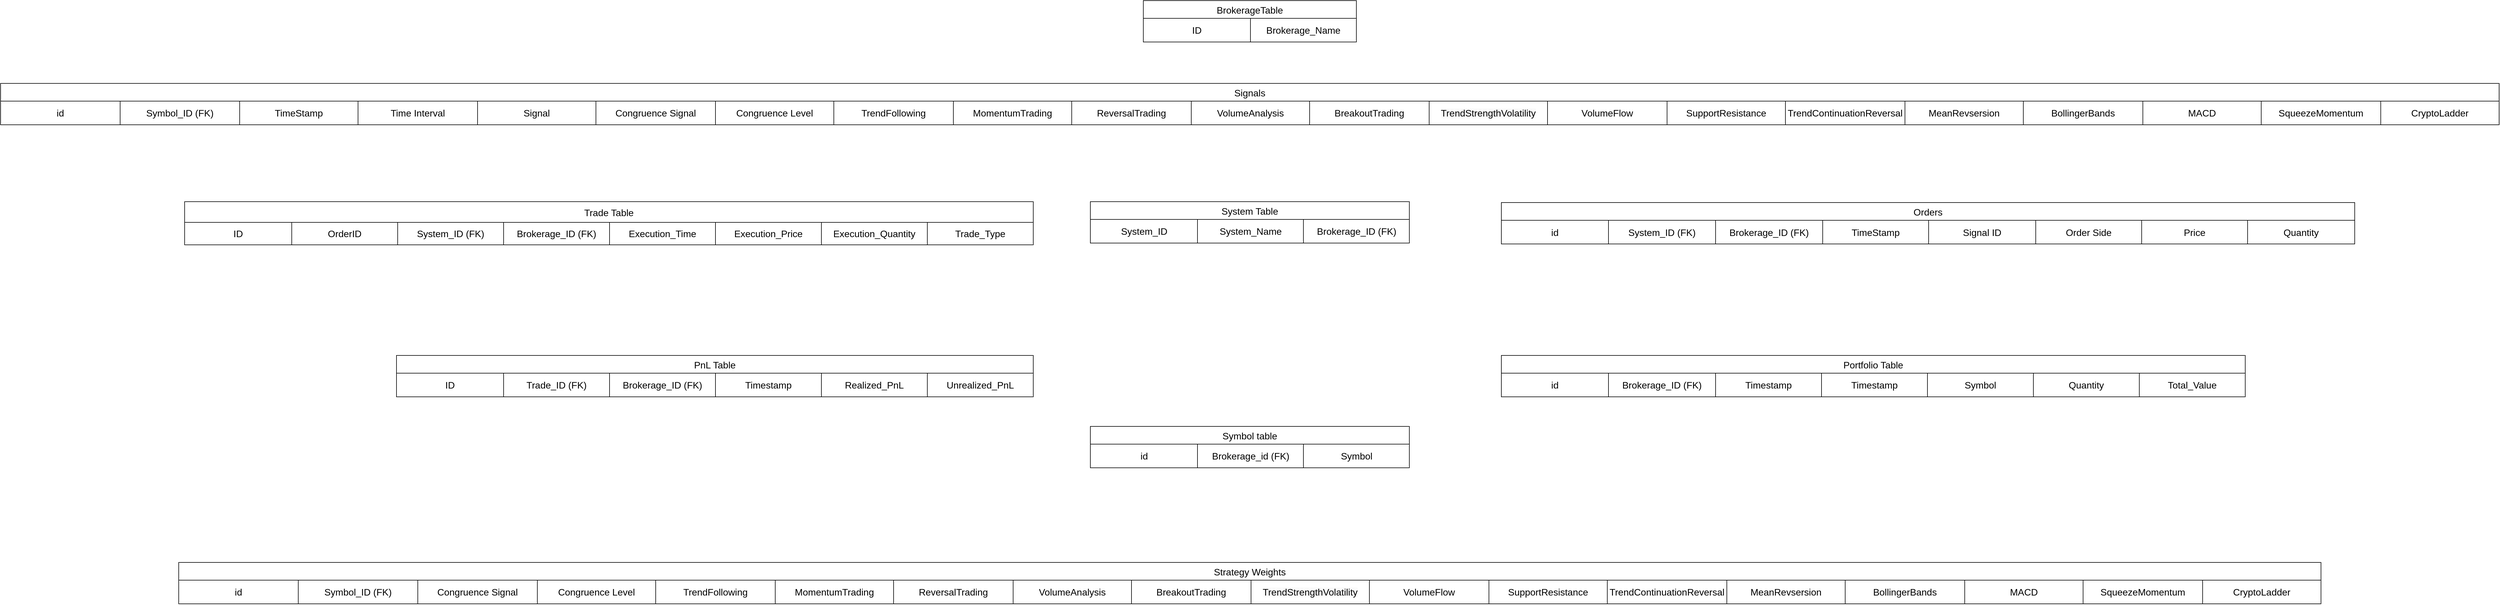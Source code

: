 <mxfile version="21.2.8" type="device">
  <diagram name="Page-1" id="fGE9ek8w4SWcWHWfHVnp">
    <mxGraphModel dx="5285" dy="2098" grid="1" gridSize="10" guides="1" tooltips="1" connect="1" arrows="1" fold="1" page="1" pageScale="1" pageWidth="850" pageHeight="1100" math="0" shadow="0">
      <root>
        <mxCell id="0" />
        <mxCell id="1" parent="0" />
        <mxCell id="3qfDrdoDNa704RO5AGQp-141" value="Orders" style="shape=table;startSize=30;container=1;collapsible=0;childLayout=tableLayout;strokeColor=default;fontSize=16;" parent="1" vertex="1">
          <mxGeometry x="1275" y="341.5" width="1442" height="70" as="geometry" />
        </mxCell>
        <mxCell id="3qfDrdoDNa704RO5AGQp-142" value="" style="shape=tableRow;horizontal=0;startSize=0;swimlaneHead=0;swimlaneBody=0;strokeColor=inherit;top=0;left=0;bottom=0;right=0;collapsible=0;dropTarget=0;fillColor=none;points=[[0,0.5],[1,0.5]];portConstraint=eastwest;fontSize=16;" parent="3qfDrdoDNa704RO5AGQp-141" vertex="1">
          <mxGeometry y="30" width="1442" height="40" as="geometry" />
        </mxCell>
        <mxCell id="3qfDrdoDNa704RO5AGQp-143" value="id" style="shape=partialRectangle;html=1;whiteSpace=wrap;connectable=0;strokeColor=inherit;overflow=hidden;fillColor=none;top=0;left=0;bottom=0;right=0;pointerEvents=1;fontSize=16;" parent="3qfDrdoDNa704RO5AGQp-142" vertex="1">
          <mxGeometry width="181" height="40" as="geometry">
            <mxRectangle width="181" height="40" as="alternateBounds" />
          </mxGeometry>
        </mxCell>
        <mxCell id="BAYRVby_yhaZRcWJpQ9n-33" value="System_ID (FK)" style="shape=partialRectangle;html=1;whiteSpace=wrap;connectable=0;strokeColor=inherit;overflow=hidden;fillColor=none;top=0;left=0;bottom=0;right=0;pointerEvents=1;fontSize=16;" vertex="1" parent="3qfDrdoDNa704RO5AGQp-142">
          <mxGeometry x="181" width="181" height="40" as="geometry">
            <mxRectangle width="181" height="40" as="alternateBounds" />
          </mxGeometry>
        </mxCell>
        <mxCell id="BAYRVby_yhaZRcWJpQ9n-32" value="Brokerage_ID (FK)" style="shape=partialRectangle;html=1;whiteSpace=wrap;connectable=0;strokeColor=inherit;overflow=hidden;fillColor=none;top=0;left=0;bottom=0;right=0;pointerEvents=1;fontSize=16;" vertex="1" parent="3qfDrdoDNa704RO5AGQp-142">
          <mxGeometry x="362" width="181" height="40" as="geometry">
            <mxRectangle width="181" height="40" as="alternateBounds" />
          </mxGeometry>
        </mxCell>
        <mxCell id="3qfDrdoDNa704RO5AGQp-144" value="TimeStamp" style="shape=partialRectangle;html=1;whiteSpace=wrap;connectable=0;strokeColor=inherit;overflow=hidden;fillColor=none;top=0;left=0;bottom=0;right=0;pointerEvents=1;fontSize=16;" parent="3qfDrdoDNa704RO5AGQp-142" vertex="1">
          <mxGeometry x="543" width="179" height="40" as="geometry">
            <mxRectangle width="179" height="40" as="alternateBounds" />
          </mxGeometry>
        </mxCell>
        <mxCell id="3qfDrdoDNa704RO5AGQp-145" value="Signal ID" style="shape=partialRectangle;html=1;whiteSpace=wrap;connectable=0;strokeColor=inherit;overflow=hidden;fillColor=none;top=0;left=0;bottom=0;right=0;pointerEvents=1;fontSize=16;" parent="3qfDrdoDNa704RO5AGQp-142" vertex="1">
          <mxGeometry x="722" width="181" height="40" as="geometry">
            <mxRectangle width="181" height="40" as="alternateBounds" />
          </mxGeometry>
        </mxCell>
        <mxCell id="YZ3zbV0cZTDAbC0oTz_e-10" value="Order Side" style="shape=partialRectangle;html=1;whiteSpace=wrap;connectable=0;strokeColor=inherit;overflow=hidden;fillColor=none;top=0;left=0;bottom=0;right=0;pointerEvents=1;fontSize=16;" parent="3qfDrdoDNa704RO5AGQp-142" vertex="1">
          <mxGeometry x="903" width="179" height="40" as="geometry">
            <mxRectangle width="179" height="40" as="alternateBounds" />
          </mxGeometry>
        </mxCell>
        <mxCell id="3qfDrdoDNa704RO5AGQp-163" value="Price" style="shape=partialRectangle;html=1;whiteSpace=wrap;connectable=0;strokeColor=inherit;overflow=hidden;fillColor=none;top=0;left=0;bottom=0;right=0;pointerEvents=1;fontSize=16;" parent="3qfDrdoDNa704RO5AGQp-142" vertex="1">
          <mxGeometry x="1082" width="179" height="40" as="geometry">
            <mxRectangle width="179" height="40" as="alternateBounds" />
          </mxGeometry>
        </mxCell>
        <mxCell id="3qfDrdoDNa704RO5AGQp-160" value="Quantity" style="shape=partialRectangle;html=1;whiteSpace=wrap;connectable=0;strokeColor=inherit;overflow=hidden;fillColor=none;top=0;left=0;bottom=0;right=0;pointerEvents=1;fontSize=16;" parent="3qfDrdoDNa704RO5AGQp-142" vertex="1">
          <mxGeometry x="1261" width="181" height="40" as="geometry">
            <mxRectangle width="181" height="40" as="alternateBounds" />
          </mxGeometry>
        </mxCell>
        <mxCell id="YZ3zbV0cZTDAbC0oTz_e-25" value="BrokerageTable" style="shape=table;startSize=30;container=1;collapsible=0;childLayout=tableLayout;strokeColor=default;fontSize=16;" parent="1" vertex="1">
          <mxGeometry x="670" width="360" height="70" as="geometry" />
        </mxCell>
        <mxCell id="YZ3zbV0cZTDAbC0oTz_e-26" value="" style="shape=tableRow;horizontal=0;startSize=0;swimlaneHead=0;swimlaneBody=0;strokeColor=inherit;top=0;left=0;bottom=0;right=0;collapsible=0;dropTarget=0;fillColor=none;points=[[0,0.5],[1,0.5]];portConstraint=eastwest;fontSize=16;" parent="YZ3zbV0cZTDAbC0oTz_e-25" vertex="1">
          <mxGeometry y="30" width="360" height="40" as="geometry" />
        </mxCell>
        <mxCell id="YZ3zbV0cZTDAbC0oTz_e-27" value="ID" style="shape=partialRectangle;html=1;whiteSpace=wrap;connectable=0;strokeColor=inherit;overflow=hidden;fillColor=none;top=0;left=0;bottom=0;right=0;pointerEvents=1;fontSize=16;" parent="YZ3zbV0cZTDAbC0oTz_e-26" vertex="1">
          <mxGeometry width="181" height="40" as="geometry">
            <mxRectangle width="181" height="40" as="alternateBounds" />
          </mxGeometry>
        </mxCell>
        <mxCell id="YZ3zbV0cZTDAbC0oTz_e-28" value="Brokerage_Name" style="shape=partialRectangle;html=1;whiteSpace=wrap;connectable=0;strokeColor=inherit;overflow=hidden;fillColor=none;top=0;left=0;bottom=0;right=0;pointerEvents=1;fontSize=16;" parent="YZ3zbV0cZTDAbC0oTz_e-26" vertex="1">
          <mxGeometry x="181" width="179" height="40" as="geometry">
            <mxRectangle width="179" height="40" as="alternateBounds" />
          </mxGeometry>
        </mxCell>
        <mxCell id="YZ3zbV0cZTDAbC0oTz_e-48" value="System Table" style="shape=table;startSize=30;container=1;collapsible=0;childLayout=tableLayout;strokeColor=default;fontSize=16;direction=east;flipH=1;flipV=0;" parent="1" vertex="1">
          <mxGeometry x="580.5" y="340" width="539" height="70" as="geometry" />
        </mxCell>
        <mxCell id="YZ3zbV0cZTDAbC0oTz_e-49" value="" style="shape=tableRow;horizontal=0;startSize=0;swimlaneHead=0;swimlaneBody=0;strokeColor=inherit;top=0;left=0;bottom=0;right=0;collapsible=0;dropTarget=0;fillColor=none;points=[[0,0.5],[1,0.5]];portConstraint=eastwest;fontSize=16;" parent="YZ3zbV0cZTDAbC0oTz_e-48" vertex="1">
          <mxGeometry y="30" width="539" height="40" as="geometry" />
        </mxCell>
        <mxCell id="YZ3zbV0cZTDAbC0oTz_e-50" value="System_ID" style="shape=partialRectangle;html=1;whiteSpace=wrap;connectable=0;strokeColor=inherit;overflow=hidden;fillColor=none;top=0;left=0;bottom=0;right=0;pointerEvents=1;fontSize=16;" parent="YZ3zbV0cZTDAbC0oTz_e-49" vertex="1">
          <mxGeometry width="181" height="40" as="geometry">
            <mxRectangle width="181" height="40" as="alternateBounds" />
          </mxGeometry>
        </mxCell>
        <mxCell id="YZ3zbV0cZTDAbC0oTz_e-51" value="System_Name" style="shape=partialRectangle;html=1;whiteSpace=wrap;connectable=0;strokeColor=inherit;overflow=hidden;fillColor=none;top=0;left=0;bottom=0;right=0;pointerEvents=1;fontSize=16;" parent="YZ3zbV0cZTDAbC0oTz_e-49" vertex="1">
          <mxGeometry x="181" width="179" height="40" as="geometry">
            <mxRectangle width="179" height="40" as="alternateBounds" />
          </mxGeometry>
        </mxCell>
        <mxCell id="YZ3zbV0cZTDAbC0oTz_e-144" value="Brokerage_ID (FK)" style="shape=partialRectangle;html=1;whiteSpace=wrap;connectable=0;strokeColor=inherit;overflow=hidden;fillColor=none;top=0;left=0;bottom=0;right=0;pointerEvents=1;fontSize=16;" parent="YZ3zbV0cZTDAbC0oTz_e-49" vertex="1">
          <mxGeometry x="360" width="179" height="40" as="geometry">
            <mxRectangle width="179" height="40" as="alternateBounds" />
          </mxGeometry>
        </mxCell>
        <mxCell id="YZ3zbV0cZTDAbC0oTz_e-58" value="Signals" style="shape=table;startSize=30;container=1;collapsible=0;childLayout=tableLayout;strokeColor=default;fontSize=16;flipH=0;flipV=1;direction=west;" parent="1" vertex="1">
          <mxGeometry x="-1261" y="140" width="4222" height="70" as="geometry" />
        </mxCell>
        <mxCell id="YZ3zbV0cZTDAbC0oTz_e-59" style="shape=tableRow;horizontal=0;startSize=0;swimlaneHead=0;swimlaneBody=0;strokeColor=inherit;top=0;left=0;bottom=0;right=0;collapsible=0;dropTarget=0;fillColor=none;points=[[0,0.5],[1,0.5]];portConstraint=eastwest;fontSize=16;" parent="YZ3zbV0cZTDAbC0oTz_e-58" vertex="1">
          <mxGeometry y="30" width="4222" height="40" as="geometry" />
        </mxCell>
        <mxCell id="YZ3zbV0cZTDAbC0oTz_e-60" value="id" style="shape=partialRectangle;html=1;whiteSpace=wrap;connectable=0;strokeColor=inherit;overflow=hidden;fillColor=none;top=0;left=0;bottom=0;right=0;pointerEvents=1;fontSize=16;" parent="YZ3zbV0cZTDAbC0oTz_e-59" vertex="1">
          <mxGeometry width="202" height="40" as="geometry">
            <mxRectangle width="202" height="40" as="alternateBounds" />
          </mxGeometry>
        </mxCell>
        <mxCell id="BAYRVby_yhaZRcWJpQ9n-60" value="Symbol_ID (FK)" style="shape=partialRectangle;html=1;whiteSpace=wrap;connectable=0;strokeColor=inherit;overflow=hidden;fillColor=none;top=0;left=0;bottom=0;right=0;pointerEvents=1;fontSize=16;" vertex="1" parent="YZ3zbV0cZTDAbC0oTz_e-59">
          <mxGeometry x="202" width="202" height="40" as="geometry">
            <mxRectangle width="202" height="40" as="alternateBounds" />
          </mxGeometry>
        </mxCell>
        <mxCell id="YZ3zbV0cZTDAbC0oTz_e-61" value="TimeStamp" style="shape=partialRectangle;html=1;whiteSpace=wrap;connectable=0;strokeColor=inherit;overflow=hidden;fillColor=none;top=0;left=0;bottom=0;right=0;pointerEvents=1;fontSize=16;" parent="YZ3zbV0cZTDAbC0oTz_e-59" vertex="1">
          <mxGeometry x="404" width="200" height="40" as="geometry">
            <mxRectangle width="200" height="40" as="alternateBounds" />
          </mxGeometry>
        </mxCell>
        <mxCell id="YZ3zbV0cZTDAbC0oTz_e-62" value="Time Interval" style="shape=partialRectangle;html=1;whiteSpace=wrap;connectable=0;strokeColor=inherit;overflow=hidden;fillColor=none;top=0;left=0;bottom=0;right=0;pointerEvents=1;fontSize=16;" parent="YZ3zbV0cZTDAbC0oTz_e-59" vertex="1">
          <mxGeometry x="604" width="202" height="40" as="geometry">
            <mxRectangle width="202" height="40" as="alternateBounds" />
          </mxGeometry>
        </mxCell>
        <mxCell id="YZ3zbV0cZTDAbC0oTz_e-63" value="Signal" style="shape=partialRectangle;html=1;whiteSpace=wrap;connectable=0;strokeColor=inherit;overflow=hidden;fillColor=none;top=0;left=0;bottom=0;right=0;pointerEvents=1;fontSize=16;" parent="YZ3zbV0cZTDAbC0oTz_e-59" vertex="1">
          <mxGeometry x="806" width="200" height="40" as="geometry">
            <mxRectangle width="200" height="40" as="alternateBounds" />
          </mxGeometry>
        </mxCell>
        <mxCell id="YZ3zbV0cZTDAbC0oTz_e-64" value="Congruence Signal" style="shape=partialRectangle;html=1;whiteSpace=wrap;connectable=0;strokeColor=inherit;overflow=hidden;fillColor=none;top=0;left=0;bottom=0;right=0;pointerEvents=1;fontSize=16;" parent="YZ3zbV0cZTDAbC0oTz_e-59" vertex="1">
          <mxGeometry x="1006" width="202" height="40" as="geometry">
            <mxRectangle width="202" height="40" as="alternateBounds" />
          </mxGeometry>
        </mxCell>
        <mxCell id="YZ3zbV0cZTDAbC0oTz_e-65" value="Congruence Level" style="shape=partialRectangle;html=1;whiteSpace=wrap;connectable=0;strokeColor=inherit;overflow=hidden;fillColor=none;top=0;left=0;bottom=0;right=0;pointerEvents=1;fontSize=16;" parent="YZ3zbV0cZTDAbC0oTz_e-59" vertex="1">
          <mxGeometry x="1208" width="200" height="40" as="geometry">
            <mxRectangle width="200" height="40" as="alternateBounds" />
          </mxGeometry>
        </mxCell>
        <mxCell id="YZ3zbV0cZTDAbC0oTz_e-66" value="TrendFollowing" style="shape=partialRectangle;html=1;whiteSpace=wrap;connectable=0;strokeColor=inherit;overflow=hidden;fillColor=none;top=0;left=0;bottom=0;right=0;pointerEvents=1;fontSize=16;" parent="YZ3zbV0cZTDAbC0oTz_e-59" vertex="1">
          <mxGeometry x="1408" width="202" height="40" as="geometry">
            <mxRectangle width="202" height="40" as="alternateBounds" />
          </mxGeometry>
        </mxCell>
        <mxCell id="YZ3zbV0cZTDAbC0oTz_e-67" value="MomentumTrading" style="shape=partialRectangle;html=1;whiteSpace=wrap;connectable=0;strokeColor=inherit;overflow=hidden;fillColor=none;top=0;left=0;bottom=0;right=0;pointerEvents=1;fontSize=16;flipH=1;flipV=1;" parent="YZ3zbV0cZTDAbC0oTz_e-59" vertex="1">
          <mxGeometry x="1610" width="200" height="40" as="geometry">
            <mxRectangle width="200" height="40" as="alternateBounds" />
          </mxGeometry>
        </mxCell>
        <mxCell id="YZ3zbV0cZTDAbC0oTz_e-68" value="ReversalTrading" style="shape=partialRectangle;html=1;whiteSpace=wrap;connectable=0;strokeColor=inherit;overflow=hidden;fillColor=none;top=0;left=0;bottom=0;right=0;pointerEvents=1;fontSize=16;flipH=1;flipV=1;" parent="YZ3zbV0cZTDAbC0oTz_e-59" vertex="1">
          <mxGeometry x="1810" width="202" height="40" as="geometry">
            <mxRectangle width="202" height="40" as="alternateBounds" />
          </mxGeometry>
        </mxCell>
        <mxCell id="YZ3zbV0cZTDAbC0oTz_e-69" value="VolumeAnalysis" style="shape=partialRectangle;html=1;whiteSpace=wrap;connectable=0;strokeColor=inherit;overflow=hidden;fillColor=none;top=0;left=0;bottom=0;right=0;pointerEvents=1;fontSize=16;" parent="YZ3zbV0cZTDAbC0oTz_e-59" vertex="1">
          <mxGeometry x="2012" width="200" height="40" as="geometry">
            <mxRectangle width="200" height="40" as="alternateBounds" />
          </mxGeometry>
        </mxCell>
        <mxCell id="YZ3zbV0cZTDAbC0oTz_e-70" value="BreakoutTrading" style="shape=partialRectangle;html=1;whiteSpace=wrap;connectable=0;strokeColor=inherit;overflow=hidden;fillColor=none;top=0;left=0;bottom=0;right=0;pointerEvents=1;fontSize=16;" parent="YZ3zbV0cZTDAbC0oTz_e-59" vertex="1">
          <mxGeometry x="2212" width="202" height="40" as="geometry">
            <mxRectangle width="202" height="40" as="alternateBounds" />
          </mxGeometry>
        </mxCell>
        <mxCell id="YZ3zbV0cZTDAbC0oTz_e-71" value="&lt;span style=&quot;color: rgb(0, 0, 0); font-family: Helvetica; font-style: normal; font-variant-ligatures: normal; font-variant-caps: normal; font-weight: 400; letter-spacing: normal; orphans: 2; text-align: left; text-indent: 0px; text-transform: none; widows: 2; word-spacing: 0px; -webkit-text-stroke-width: 0px; background-color: rgb(251, 251, 251); text-decoration-thickness: initial; text-decoration-style: initial; text-decoration-color: initial; float: none; display: inline !important;&quot;&gt;&lt;font style=&quot;font-size: 16px;&quot;&gt;TrendStrengthVolatility&lt;/font&gt;&lt;/span&gt;" style="shape=partialRectangle;html=1;whiteSpace=wrap;connectable=0;strokeColor=inherit;overflow=hidden;fillColor=none;top=0;left=0;bottom=0;right=0;pointerEvents=1;fontSize=16;" parent="YZ3zbV0cZTDAbC0oTz_e-59" vertex="1">
          <mxGeometry x="2414" width="200" height="40" as="geometry">
            <mxRectangle width="200" height="40" as="alternateBounds" />
          </mxGeometry>
        </mxCell>
        <mxCell id="YZ3zbV0cZTDAbC0oTz_e-72" value="VolumeFlow" style="shape=partialRectangle;html=1;whiteSpace=wrap;connectable=0;strokeColor=inherit;overflow=hidden;fillColor=none;top=0;left=0;bottom=0;right=0;pointerEvents=1;fontSize=16;" parent="YZ3zbV0cZTDAbC0oTz_e-59" vertex="1">
          <mxGeometry x="2614" width="202" height="40" as="geometry">
            <mxRectangle width="202" height="40" as="alternateBounds" />
          </mxGeometry>
        </mxCell>
        <mxCell id="YZ3zbV0cZTDAbC0oTz_e-73" value="SupportResistance" style="shape=partialRectangle;html=1;whiteSpace=wrap;connectable=0;strokeColor=inherit;overflow=hidden;fillColor=none;top=0;left=0;bottom=0;right=0;pointerEvents=1;fontSize=16;" parent="YZ3zbV0cZTDAbC0oTz_e-59" vertex="1">
          <mxGeometry x="2816" width="200" height="40" as="geometry">
            <mxRectangle width="200" height="40" as="alternateBounds" />
          </mxGeometry>
        </mxCell>
        <mxCell id="YZ3zbV0cZTDAbC0oTz_e-74" value="TrendContinuationReversal" style="shape=partialRectangle;html=1;whiteSpace=wrap;connectable=0;strokeColor=inherit;overflow=hidden;fillColor=none;top=0;left=0;bottom=0;right=0;pointerEvents=1;fontSize=16;" parent="YZ3zbV0cZTDAbC0oTz_e-59" vertex="1">
          <mxGeometry x="3016" width="202" height="40" as="geometry">
            <mxRectangle width="202" height="40" as="alternateBounds" />
          </mxGeometry>
        </mxCell>
        <mxCell id="YZ3zbV0cZTDAbC0oTz_e-75" value="MeanRevsersion" style="shape=partialRectangle;html=1;whiteSpace=wrap;connectable=0;strokeColor=inherit;overflow=hidden;fillColor=none;top=0;left=0;bottom=0;right=0;pointerEvents=1;fontSize=16;" parent="YZ3zbV0cZTDAbC0oTz_e-59" vertex="1">
          <mxGeometry x="3218" width="200" height="40" as="geometry">
            <mxRectangle width="200" height="40" as="alternateBounds" />
          </mxGeometry>
        </mxCell>
        <mxCell id="YZ3zbV0cZTDAbC0oTz_e-76" value="BollingerBands" style="shape=partialRectangle;html=1;whiteSpace=wrap;connectable=0;strokeColor=inherit;overflow=hidden;fillColor=none;top=0;left=0;bottom=0;right=0;pointerEvents=1;fontSize=16;" parent="YZ3zbV0cZTDAbC0oTz_e-59" vertex="1">
          <mxGeometry x="3418" width="202" height="40" as="geometry">
            <mxRectangle width="202" height="40" as="alternateBounds" />
          </mxGeometry>
        </mxCell>
        <mxCell id="YZ3zbV0cZTDAbC0oTz_e-77" value="MACD" style="shape=partialRectangle;html=1;whiteSpace=wrap;connectable=0;strokeColor=inherit;overflow=hidden;fillColor=none;top=0;left=0;bottom=0;right=0;pointerEvents=1;fontSize=16;" parent="YZ3zbV0cZTDAbC0oTz_e-59" vertex="1">
          <mxGeometry x="3620" width="200" height="40" as="geometry">
            <mxRectangle width="200" height="40" as="alternateBounds" />
          </mxGeometry>
        </mxCell>
        <mxCell id="YZ3zbV0cZTDAbC0oTz_e-78" value="SqueezeMomentum" style="shape=partialRectangle;html=1;whiteSpace=wrap;connectable=0;strokeColor=inherit;overflow=hidden;fillColor=none;top=0;left=0;bottom=0;right=0;pointerEvents=1;fontSize=16;" parent="YZ3zbV0cZTDAbC0oTz_e-59" vertex="1">
          <mxGeometry x="3820" width="202" height="40" as="geometry">
            <mxRectangle width="202" height="40" as="alternateBounds" />
          </mxGeometry>
        </mxCell>
        <mxCell id="YZ3zbV0cZTDAbC0oTz_e-79" value="CryptoLadder" style="shape=partialRectangle;html=1;whiteSpace=wrap;connectable=0;strokeColor=inherit;overflow=hidden;fillColor=none;top=0;left=0;bottom=0;right=0;pointerEvents=1;fontSize=16;" parent="YZ3zbV0cZTDAbC0oTz_e-59" vertex="1">
          <mxGeometry x="4022" width="200" height="40" as="geometry">
            <mxRectangle width="200" height="40" as="alternateBounds" />
          </mxGeometry>
        </mxCell>
        <mxCell id="YZ3zbV0cZTDAbC0oTz_e-148" value="Trade Table" style="shape=table;startSize=35;container=1;collapsible=0;childLayout=tableLayout;strokeColor=default;fontSize=16;" parent="1" vertex="1">
          <mxGeometry x="-950" y="340" width="1434" height="73" as="geometry" />
        </mxCell>
        <mxCell id="YZ3zbV0cZTDAbC0oTz_e-149" value="" style="shape=tableRow;horizontal=0;startSize=0;swimlaneHead=0;swimlaneBody=0;strokeColor=inherit;top=0;left=0;bottom=0;right=0;collapsible=0;dropTarget=0;fillColor=none;points=[[0,0.5],[1,0.5]];portConstraint=eastwest;fontSize=16;" parent="YZ3zbV0cZTDAbC0oTz_e-148" vertex="1">
          <mxGeometry y="35" width="1434" height="38" as="geometry" />
        </mxCell>
        <mxCell id="YZ3zbV0cZTDAbC0oTz_e-150" value="ID" style="shape=partialRectangle;html=1;whiteSpace=wrap;connectable=0;strokeColor=inherit;overflow=hidden;fillColor=none;top=0;left=0;bottom=0;right=0;pointerEvents=1;fontSize=16;" parent="YZ3zbV0cZTDAbC0oTz_e-149" vertex="1">
          <mxGeometry width="181" height="38" as="geometry">
            <mxRectangle width="181" height="38" as="alternateBounds" />
          </mxGeometry>
        </mxCell>
        <mxCell id="YZ3zbV0cZTDAbC0oTz_e-151" value="OrderID" style="shape=partialRectangle;html=1;whiteSpace=wrap;connectable=0;strokeColor=inherit;overflow=hidden;fillColor=none;top=0;left=0;bottom=0;right=0;pointerEvents=1;fontSize=16;" parent="YZ3zbV0cZTDAbC0oTz_e-149" vertex="1">
          <mxGeometry x="181" width="179" height="38" as="geometry">
            <mxRectangle width="179" height="38" as="alternateBounds" />
          </mxGeometry>
        </mxCell>
        <mxCell id="YZ3zbV0cZTDAbC0oTz_e-176" value="System_ID (FK)" style="shape=partialRectangle;html=1;whiteSpace=wrap;connectable=0;strokeColor=inherit;overflow=hidden;fillColor=none;top=0;left=0;bottom=0;right=0;pointerEvents=1;fontSize=16;" parent="YZ3zbV0cZTDAbC0oTz_e-149" vertex="1">
          <mxGeometry x="360" width="179" height="38" as="geometry">
            <mxRectangle width="179" height="38" as="alternateBounds" />
          </mxGeometry>
        </mxCell>
        <mxCell id="YZ3zbV0cZTDAbC0oTz_e-152" value="Brokerage_ID (FK)" style="shape=partialRectangle;html=1;whiteSpace=wrap;connectable=0;strokeColor=inherit;overflow=hidden;fillColor=none;top=0;left=0;bottom=0;right=0;pointerEvents=1;fontSize=16;" parent="YZ3zbV0cZTDAbC0oTz_e-149" vertex="1">
          <mxGeometry x="539" width="179" height="38" as="geometry">
            <mxRectangle width="179" height="38" as="alternateBounds" />
          </mxGeometry>
        </mxCell>
        <mxCell id="YZ3zbV0cZTDAbC0oTz_e-164" value="Execution_Time" style="shape=partialRectangle;html=1;whiteSpace=wrap;connectable=0;strokeColor=inherit;overflow=hidden;fillColor=none;top=0;left=0;bottom=0;right=0;pointerEvents=1;fontSize=16;" parent="YZ3zbV0cZTDAbC0oTz_e-149" vertex="1">
          <mxGeometry x="718" width="179" height="38" as="geometry">
            <mxRectangle width="179" height="38" as="alternateBounds" />
          </mxGeometry>
        </mxCell>
        <mxCell id="YZ3zbV0cZTDAbC0oTz_e-161" value="Execution_Price" style="shape=partialRectangle;html=1;whiteSpace=wrap;connectable=0;strokeColor=inherit;overflow=hidden;fillColor=none;top=0;left=0;bottom=0;right=0;pointerEvents=1;fontSize=16;" parent="YZ3zbV0cZTDAbC0oTz_e-149" vertex="1">
          <mxGeometry x="897" width="179" height="38" as="geometry">
            <mxRectangle width="179" height="38" as="alternateBounds" />
          </mxGeometry>
        </mxCell>
        <mxCell id="YZ3zbV0cZTDAbC0oTz_e-173" value="Execution_Quantity" style="shape=partialRectangle;html=1;whiteSpace=wrap;connectable=0;strokeColor=inherit;overflow=hidden;fillColor=none;top=0;left=0;bottom=0;right=0;pointerEvents=1;fontSize=16;" parent="YZ3zbV0cZTDAbC0oTz_e-149" vertex="1">
          <mxGeometry x="1076" width="179" height="38" as="geometry">
            <mxRectangle width="179" height="38" as="alternateBounds" />
          </mxGeometry>
        </mxCell>
        <mxCell id="YZ3zbV0cZTDAbC0oTz_e-170" value="Trade_Type" style="shape=partialRectangle;html=1;whiteSpace=wrap;connectable=0;strokeColor=inherit;overflow=hidden;fillColor=none;top=0;left=0;bottom=0;right=0;pointerEvents=1;fontSize=16;" parent="YZ3zbV0cZTDAbC0oTz_e-149" vertex="1">
          <mxGeometry x="1255" width="179" height="38" as="geometry">
            <mxRectangle width="179" height="38" as="alternateBounds" />
          </mxGeometry>
        </mxCell>
        <mxCell id="BAYRVby_yhaZRcWJpQ9n-1" value="PnL Table" style="shape=table;startSize=30;container=1;collapsible=0;childLayout=tableLayout;strokeColor=default;fontSize=16;direction=east;flipH=1;flipV=0;" vertex="1" parent="1">
          <mxGeometry x="-592" y="600" width="1076" height="70" as="geometry" />
        </mxCell>
        <mxCell id="BAYRVby_yhaZRcWJpQ9n-2" value="" style="shape=tableRow;horizontal=0;startSize=0;swimlaneHead=0;swimlaneBody=0;strokeColor=inherit;top=0;left=0;bottom=0;right=0;collapsible=0;dropTarget=0;fillColor=none;points=[[0,0.5],[1,0.5]];portConstraint=eastwest;fontSize=16;" vertex="1" parent="BAYRVby_yhaZRcWJpQ9n-1">
          <mxGeometry y="30" width="1076" height="40" as="geometry" />
        </mxCell>
        <mxCell id="BAYRVby_yhaZRcWJpQ9n-3" value="ID" style="shape=partialRectangle;html=1;whiteSpace=wrap;connectable=0;strokeColor=inherit;overflow=hidden;fillColor=none;top=0;left=0;bottom=0;right=0;pointerEvents=1;fontSize=16;" vertex="1" parent="BAYRVby_yhaZRcWJpQ9n-2">
          <mxGeometry width="181" height="40" as="geometry">
            <mxRectangle width="181" height="40" as="alternateBounds" />
          </mxGeometry>
        </mxCell>
        <mxCell id="BAYRVby_yhaZRcWJpQ9n-4" value="Trade_ID (FK)" style="shape=partialRectangle;html=1;whiteSpace=wrap;connectable=0;strokeColor=inherit;overflow=hidden;fillColor=none;top=0;left=0;bottom=0;right=0;pointerEvents=1;fontSize=16;" vertex="1" parent="BAYRVby_yhaZRcWJpQ9n-2">
          <mxGeometry x="181" width="179" height="40" as="geometry">
            <mxRectangle width="179" height="40" as="alternateBounds" />
          </mxGeometry>
        </mxCell>
        <mxCell id="BAYRVby_yhaZRcWJpQ9n-34" value="Brokerage_ID (FK)" style="shape=partialRectangle;html=1;whiteSpace=wrap;connectable=0;strokeColor=inherit;overflow=hidden;fillColor=none;top=0;left=0;bottom=0;right=0;pointerEvents=1;fontSize=16;" vertex="1" parent="BAYRVby_yhaZRcWJpQ9n-2">
          <mxGeometry x="360" width="179" height="40" as="geometry">
            <mxRectangle width="179" height="40" as="alternateBounds" />
          </mxGeometry>
        </mxCell>
        <mxCell id="BAYRVby_yhaZRcWJpQ9n-5" value="Timestamp" style="shape=partialRectangle;html=1;whiteSpace=wrap;connectable=0;strokeColor=inherit;overflow=hidden;fillColor=none;top=0;left=0;bottom=0;right=0;pointerEvents=1;fontSize=16;" vertex="1" parent="BAYRVby_yhaZRcWJpQ9n-2">
          <mxGeometry x="539" width="179" height="40" as="geometry">
            <mxRectangle width="179" height="40" as="alternateBounds" />
          </mxGeometry>
        </mxCell>
        <mxCell id="BAYRVby_yhaZRcWJpQ9n-6" value="Realized_PnL" style="shape=partialRectangle;html=1;whiteSpace=wrap;connectable=0;strokeColor=inherit;overflow=hidden;fillColor=none;top=0;left=0;bottom=0;right=0;pointerEvents=1;fontSize=16;" vertex="1" parent="BAYRVby_yhaZRcWJpQ9n-2">
          <mxGeometry x="718" width="179" height="40" as="geometry">
            <mxRectangle width="179" height="40" as="alternateBounds" />
          </mxGeometry>
        </mxCell>
        <mxCell id="BAYRVby_yhaZRcWJpQ9n-7" value="Unrealized_PnL" style="shape=partialRectangle;html=1;whiteSpace=wrap;connectable=0;strokeColor=inherit;overflow=hidden;fillColor=none;top=0;left=0;bottom=0;right=0;pointerEvents=1;fontSize=16;" vertex="1" parent="BAYRVby_yhaZRcWJpQ9n-2">
          <mxGeometry x="897" width="179" height="40" as="geometry">
            <mxRectangle width="179" height="40" as="alternateBounds" />
          </mxGeometry>
        </mxCell>
        <mxCell id="BAYRVby_yhaZRcWJpQ9n-8" value="Portfolio Table" style="shape=table;startSize=30;container=1;collapsible=0;childLayout=tableLayout;strokeColor=default;fontSize=16;direction=east;flipH=1;flipV=0;" vertex="1" parent="1">
          <mxGeometry x="1275" y="600" width="1257" height="70" as="geometry" />
        </mxCell>
        <mxCell id="BAYRVby_yhaZRcWJpQ9n-9" value="" style="shape=tableRow;horizontal=0;startSize=0;swimlaneHead=0;swimlaneBody=0;strokeColor=inherit;top=0;left=0;bottom=0;right=0;collapsible=0;dropTarget=0;fillColor=none;points=[[0,0.5],[1,0.5]];portConstraint=eastwest;fontSize=16;" vertex="1" parent="BAYRVby_yhaZRcWJpQ9n-8">
          <mxGeometry y="30" width="1257" height="40" as="geometry" />
        </mxCell>
        <mxCell id="BAYRVby_yhaZRcWJpQ9n-10" value="id" style="shape=partialRectangle;html=1;whiteSpace=wrap;connectable=0;strokeColor=inherit;overflow=hidden;fillColor=none;top=0;left=0;bottom=0;right=0;pointerEvents=1;fontSize=16;" vertex="1" parent="BAYRVby_yhaZRcWJpQ9n-9">
          <mxGeometry width="181" height="40" as="geometry">
            <mxRectangle width="181" height="40" as="alternateBounds" />
          </mxGeometry>
        </mxCell>
        <mxCell id="BAYRVby_yhaZRcWJpQ9n-35" value="Brokerage_ID (FK)" style="shape=partialRectangle;html=1;whiteSpace=wrap;connectable=0;strokeColor=inherit;overflow=hidden;fillColor=none;top=0;left=0;bottom=0;right=0;pointerEvents=1;fontSize=16;" vertex="1" parent="BAYRVby_yhaZRcWJpQ9n-9">
          <mxGeometry x="181" width="181" height="40" as="geometry">
            <mxRectangle width="181" height="40" as="alternateBounds" />
          </mxGeometry>
        </mxCell>
        <mxCell id="BAYRVby_yhaZRcWJpQ9n-11" value="Timestamp" style="shape=partialRectangle;html=1;whiteSpace=wrap;connectable=0;strokeColor=inherit;overflow=hidden;fillColor=none;top=0;left=0;bottom=0;right=0;pointerEvents=1;fontSize=16;" vertex="1" parent="BAYRVby_yhaZRcWJpQ9n-9">
          <mxGeometry x="362" width="179" height="40" as="geometry">
            <mxRectangle width="179" height="40" as="alternateBounds" />
          </mxGeometry>
        </mxCell>
        <mxCell id="BAYRVby_yhaZRcWJpQ9n-12" value="Timestamp" style="shape=partialRectangle;html=1;whiteSpace=wrap;connectable=0;strokeColor=inherit;overflow=hidden;fillColor=none;top=0;left=0;bottom=0;right=0;pointerEvents=1;fontSize=16;" vertex="1" parent="BAYRVby_yhaZRcWJpQ9n-9">
          <mxGeometry x="541" width="179" height="40" as="geometry">
            <mxRectangle width="179" height="40" as="alternateBounds" />
          </mxGeometry>
        </mxCell>
        <mxCell id="BAYRVby_yhaZRcWJpQ9n-13" value="Symbol" style="shape=partialRectangle;html=1;whiteSpace=wrap;connectable=0;strokeColor=inherit;overflow=hidden;fillColor=none;top=0;left=0;bottom=0;right=0;pointerEvents=1;fontSize=16;" vertex="1" parent="BAYRVby_yhaZRcWJpQ9n-9">
          <mxGeometry x="720" width="179" height="40" as="geometry">
            <mxRectangle width="179" height="40" as="alternateBounds" />
          </mxGeometry>
        </mxCell>
        <mxCell id="BAYRVby_yhaZRcWJpQ9n-14" value="Quantity" style="shape=partialRectangle;html=1;whiteSpace=wrap;connectable=0;strokeColor=inherit;overflow=hidden;fillColor=none;top=0;left=0;bottom=0;right=0;pointerEvents=1;fontSize=16;" vertex="1" parent="BAYRVby_yhaZRcWJpQ9n-9">
          <mxGeometry x="899" width="179" height="40" as="geometry">
            <mxRectangle width="179" height="40" as="alternateBounds" />
          </mxGeometry>
        </mxCell>
        <mxCell id="BAYRVby_yhaZRcWJpQ9n-15" value="Total_Value" style="shape=partialRectangle;html=1;whiteSpace=wrap;connectable=0;strokeColor=inherit;overflow=hidden;fillColor=none;top=0;left=0;bottom=0;right=0;pointerEvents=1;fontSize=16;" vertex="1" parent="BAYRVby_yhaZRcWJpQ9n-9">
          <mxGeometry x="1078" width="179" height="40" as="geometry">
            <mxRectangle width="179" height="40" as="alternateBounds" />
          </mxGeometry>
        </mxCell>
        <mxCell id="BAYRVby_yhaZRcWJpQ9n-24" value="Symbol table" style="shape=table;startSize=30;container=1;collapsible=0;childLayout=tableLayout;strokeColor=default;fontSize=16;direction=east;flipH=1;flipV=0;" vertex="1" parent="1">
          <mxGeometry x="580.5" y="720" width="539" height="70" as="geometry" />
        </mxCell>
        <mxCell id="BAYRVby_yhaZRcWJpQ9n-25" value="" style="shape=tableRow;horizontal=0;startSize=0;swimlaneHead=0;swimlaneBody=0;strokeColor=inherit;top=0;left=0;bottom=0;right=0;collapsible=0;dropTarget=0;fillColor=none;points=[[0,0.5],[1,0.5]];portConstraint=eastwest;fontSize=16;" vertex="1" parent="BAYRVby_yhaZRcWJpQ9n-24">
          <mxGeometry y="30" width="539" height="40" as="geometry" />
        </mxCell>
        <mxCell id="BAYRVby_yhaZRcWJpQ9n-26" value="id" style="shape=partialRectangle;html=1;whiteSpace=wrap;connectable=0;strokeColor=inherit;overflow=hidden;fillColor=none;top=0;left=0;bottom=0;right=0;pointerEvents=1;fontSize=16;" vertex="1" parent="BAYRVby_yhaZRcWJpQ9n-25">
          <mxGeometry width="181" height="40" as="geometry">
            <mxRectangle width="181" height="40" as="alternateBounds" />
          </mxGeometry>
        </mxCell>
        <mxCell id="BAYRVby_yhaZRcWJpQ9n-27" value="Brokerage_id (FK)" style="shape=partialRectangle;html=1;whiteSpace=wrap;connectable=0;strokeColor=inherit;overflow=hidden;fillColor=none;top=0;left=0;bottom=0;right=0;pointerEvents=1;fontSize=16;" vertex="1" parent="BAYRVby_yhaZRcWJpQ9n-25">
          <mxGeometry x="181" width="179" height="40" as="geometry">
            <mxRectangle width="179" height="40" as="alternateBounds" />
          </mxGeometry>
        </mxCell>
        <mxCell id="BAYRVby_yhaZRcWJpQ9n-29" value="Symbol" style="shape=partialRectangle;html=1;whiteSpace=wrap;connectable=0;strokeColor=inherit;overflow=hidden;fillColor=none;top=0;left=0;bottom=0;right=0;pointerEvents=1;fontSize=16;" vertex="1" parent="BAYRVby_yhaZRcWJpQ9n-25">
          <mxGeometry x="360" width="179" height="40" as="geometry">
            <mxRectangle width="179" height="40" as="alternateBounds" />
          </mxGeometry>
        </mxCell>
        <mxCell id="BAYRVby_yhaZRcWJpQ9n-36" value="Strategy Weights" style="shape=table;startSize=30;container=1;collapsible=0;childLayout=tableLayout;strokeColor=default;fontSize=16;flipH=0;flipV=1;direction=west;" vertex="1" parent="1">
          <mxGeometry x="-960" y="950" width="3620" height="70" as="geometry" />
        </mxCell>
        <mxCell id="BAYRVby_yhaZRcWJpQ9n-37" style="shape=tableRow;horizontal=0;startSize=0;swimlaneHead=0;swimlaneBody=0;strokeColor=inherit;top=0;left=0;bottom=0;right=0;collapsible=0;dropTarget=0;fillColor=none;points=[[0,0.5],[1,0.5]];portConstraint=eastwest;fontSize=16;" vertex="1" parent="BAYRVby_yhaZRcWJpQ9n-36">
          <mxGeometry y="30" width="3620" height="40" as="geometry" />
        </mxCell>
        <mxCell id="BAYRVby_yhaZRcWJpQ9n-38" value="id" style="shape=partialRectangle;html=1;whiteSpace=wrap;connectable=0;strokeColor=inherit;overflow=hidden;fillColor=none;top=0;left=0;bottom=0;right=0;pointerEvents=1;fontSize=16;" vertex="1" parent="BAYRVby_yhaZRcWJpQ9n-37">
          <mxGeometry width="202" height="40" as="geometry">
            <mxRectangle width="202" height="40" as="alternateBounds" />
          </mxGeometry>
        </mxCell>
        <mxCell id="BAYRVby_yhaZRcWJpQ9n-59" value="Symbol_ID (FK)" style="shape=partialRectangle;html=1;whiteSpace=wrap;connectable=0;strokeColor=inherit;overflow=hidden;fillColor=none;top=0;left=0;bottom=0;right=0;pointerEvents=1;fontSize=16;" vertex="1" parent="BAYRVby_yhaZRcWJpQ9n-37">
          <mxGeometry x="202" width="202" height="40" as="geometry">
            <mxRectangle width="202" height="40" as="alternateBounds" />
          </mxGeometry>
        </mxCell>
        <mxCell id="BAYRVby_yhaZRcWJpQ9n-42" value="Congruence Signal" style="shape=partialRectangle;html=1;whiteSpace=wrap;connectable=0;strokeColor=inherit;overflow=hidden;fillColor=none;top=0;left=0;bottom=0;right=0;pointerEvents=1;fontSize=16;" vertex="1" parent="BAYRVby_yhaZRcWJpQ9n-37">
          <mxGeometry x="404" width="202" height="40" as="geometry">
            <mxRectangle width="202" height="40" as="alternateBounds" />
          </mxGeometry>
        </mxCell>
        <mxCell id="BAYRVby_yhaZRcWJpQ9n-43" value="Congruence Level" style="shape=partialRectangle;html=1;whiteSpace=wrap;connectable=0;strokeColor=inherit;overflow=hidden;fillColor=none;top=0;left=0;bottom=0;right=0;pointerEvents=1;fontSize=16;" vertex="1" parent="BAYRVby_yhaZRcWJpQ9n-37">
          <mxGeometry x="606" width="200" height="40" as="geometry">
            <mxRectangle width="200" height="40" as="alternateBounds" />
          </mxGeometry>
        </mxCell>
        <mxCell id="BAYRVby_yhaZRcWJpQ9n-44" value="TrendFollowing" style="shape=partialRectangle;html=1;whiteSpace=wrap;connectable=0;strokeColor=inherit;overflow=hidden;fillColor=none;top=0;left=0;bottom=0;right=0;pointerEvents=1;fontSize=16;" vertex="1" parent="BAYRVby_yhaZRcWJpQ9n-37">
          <mxGeometry x="806" width="202" height="40" as="geometry">
            <mxRectangle width="202" height="40" as="alternateBounds" />
          </mxGeometry>
        </mxCell>
        <mxCell id="BAYRVby_yhaZRcWJpQ9n-45" value="MomentumTrading" style="shape=partialRectangle;html=1;whiteSpace=wrap;connectable=0;strokeColor=inherit;overflow=hidden;fillColor=none;top=0;left=0;bottom=0;right=0;pointerEvents=1;fontSize=16;flipH=1;flipV=1;" vertex="1" parent="BAYRVby_yhaZRcWJpQ9n-37">
          <mxGeometry x="1008" width="200" height="40" as="geometry">
            <mxRectangle width="200" height="40" as="alternateBounds" />
          </mxGeometry>
        </mxCell>
        <mxCell id="BAYRVby_yhaZRcWJpQ9n-46" value="ReversalTrading" style="shape=partialRectangle;html=1;whiteSpace=wrap;connectable=0;strokeColor=inherit;overflow=hidden;fillColor=none;top=0;left=0;bottom=0;right=0;pointerEvents=1;fontSize=16;flipH=1;flipV=1;" vertex="1" parent="BAYRVby_yhaZRcWJpQ9n-37">
          <mxGeometry x="1208" width="202" height="40" as="geometry">
            <mxRectangle width="202" height="40" as="alternateBounds" />
          </mxGeometry>
        </mxCell>
        <mxCell id="BAYRVby_yhaZRcWJpQ9n-47" value="VolumeAnalysis" style="shape=partialRectangle;html=1;whiteSpace=wrap;connectable=0;strokeColor=inherit;overflow=hidden;fillColor=none;top=0;left=0;bottom=0;right=0;pointerEvents=1;fontSize=16;" vertex="1" parent="BAYRVby_yhaZRcWJpQ9n-37">
          <mxGeometry x="1410" width="200" height="40" as="geometry">
            <mxRectangle width="200" height="40" as="alternateBounds" />
          </mxGeometry>
        </mxCell>
        <mxCell id="BAYRVby_yhaZRcWJpQ9n-48" value="BreakoutTrading" style="shape=partialRectangle;html=1;whiteSpace=wrap;connectable=0;strokeColor=inherit;overflow=hidden;fillColor=none;top=0;left=0;bottom=0;right=0;pointerEvents=1;fontSize=16;" vertex="1" parent="BAYRVby_yhaZRcWJpQ9n-37">
          <mxGeometry x="1610" width="202" height="40" as="geometry">
            <mxRectangle width="202" height="40" as="alternateBounds" />
          </mxGeometry>
        </mxCell>
        <mxCell id="BAYRVby_yhaZRcWJpQ9n-49" value="&lt;span style=&quot;color: rgb(0, 0, 0); font-family: Helvetica; font-style: normal; font-variant-ligatures: normal; font-variant-caps: normal; font-weight: 400; letter-spacing: normal; orphans: 2; text-align: left; text-indent: 0px; text-transform: none; widows: 2; word-spacing: 0px; -webkit-text-stroke-width: 0px; background-color: rgb(251, 251, 251); text-decoration-thickness: initial; text-decoration-style: initial; text-decoration-color: initial; float: none; display: inline !important;&quot;&gt;&lt;font style=&quot;font-size: 16px;&quot;&gt;TrendStrengthVolatility&lt;/font&gt;&lt;/span&gt;" style="shape=partialRectangle;html=1;whiteSpace=wrap;connectable=0;strokeColor=inherit;overflow=hidden;fillColor=none;top=0;left=0;bottom=0;right=0;pointerEvents=1;fontSize=16;" vertex="1" parent="BAYRVby_yhaZRcWJpQ9n-37">
          <mxGeometry x="1812" width="200" height="40" as="geometry">
            <mxRectangle width="200" height="40" as="alternateBounds" />
          </mxGeometry>
        </mxCell>
        <mxCell id="BAYRVby_yhaZRcWJpQ9n-50" value="VolumeFlow" style="shape=partialRectangle;html=1;whiteSpace=wrap;connectable=0;strokeColor=inherit;overflow=hidden;fillColor=none;top=0;left=0;bottom=0;right=0;pointerEvents=1;fontSize=16;" vertex="1" parent="BAYRVby_yhaZRcWJpQ9n-37">
          <mxGeometry x="2012" width="202" height="40" as="geometry">
            <mxRectangle width="202" height="40" as="alternateBounds" />
          </mxGeometry>
        </mxCell>
        <mxCell id="BAYRVby_yhaZRcWJpQ9n-51" value="SupportResistance" style="shape=partialRectangle;html=1;whiteSpace=wrap;connectable=0;strokeColor=inherit;overflow=hidden;fillColor=none;top=0;left=0;bottom=0;right=0;pointerEvents=1;fontSize=16;" vertex="1" parent="BAYRVby_yhaZRcWJpQ9n-37">
          <mxGeometry x="2214" width="200" height="40" as="geometry">
            <mxRectangle width="200" height="40" as="alternateBounds" />
          </mxGeometry>
        </mxCell>
        <mxCell id="BAYRVby_yhaZRcWJpQ9n-52" value="TrendContinuationReversal" style="shape=partialRectangle;html=1;whiteSpace=wrap;connectable=0;strokeColor=inherit;overflow=hidden;fillColor=none;top=0;left=0;bottom=0;right=0;pointerEvents=1;fontSize=16;" vertex="1" parent="BAYRVby_yhaZRcWJpQ9n-37">
          <mxGeometry x="2414" width="202" height="40" as="geometry">
            <mxRectangle width="202" height="40" as="alternateBounds" />
          </mxGeometry>
        </mxCell>
        <mxCell id="BAYRVby_yhaZRcWJpQ9n-53" value="MeanRevsersion" style="shape=partialRectangle;html=1;whiteSpace=wrap;connectable=0;strokeColor=inherit;overflow=hidden;fillColor=none;top=0;left=0;bottom=0;right=0;pointerEvents=1;fontSize=16;" vertex="1" parent="BAYRVby_yhaZRcWJpQ9n-37">
          <mxGeometry x="2616" width="200" height="40" as="geometry">
            <mxRectangle width="200" height="40" as="alternateBounds" />
          </mxGeometry>
        </mxCell>
        <mxCell id="BAYRVby_yhaZRcWJpQ9n-54" value="BollingerBands" style="shape=partialRectangle;html=1;whiteSpace=wrap;connectable=0;strokeColor=inherit;overflow=hidden;fillColor=none;top=0;left=0;bottom=0;right=0;pointerEvents=1;fontSize=16;" vertex="1" parent="BAYRVby_yhaZRcWJpQ9n-37">
          <mxGeometry x="2816" width="202" height="40" as="geometry">
            <mxRectangle width="202" height="40" as="alternateBounds" />
          </mxGeometry>
        </mxCell>
        <mxCell id="BAYRVby_yhaZRcWJpQ9n-55" value="MACD" style="shape=partialRectangle;html=1;whiteSpace=wrap;connectable=0;strokeColor=inherit;overflow=hidden;fillColor=none;top=0;left=0;bottom=0;right=0;pointerEvents=1;fontSize=16;" vertex="1" parent="BAYRVby_yhaZRcWJpQ9n-37">
          <mxGeometry x="3018" width="200" height="40" as="geometry">
            <mxRectangle width="200" height="40" as="alternateBounds" />
          </mxGeometry>
        </mxCell>
        <mxCell id="BAYRVby_yhaZRcWJpQ9n-56" value="SqueezeMomentum" style="shape=partialRectangle;html=1;whiteSpace=wrap;connectable=0;strokeColor=inherit;overflow=hidden;fillColor=none;top=0;left=0;bottom=0;right=0;pointerEvents=1;fontSize=16;" vertex="1" parent="BAYRVby_yhaZRcWJpQ9n-37">
          <mxGeometry x="3218" width="202" height="40" as="geometry">
            <mxRectangle width="202" height="40" as="alternateBounds" />
          </mxGeometry>
        </mxCell>
        <mxCell id="BAYRVby_yhaZRcWJpQ9n-57" value="CryptoLadder" style="shape=partialRectangle;html=1;whiteSpace=wrap;connectable=0;strokeColor=inherit;overflow=hidden;fillColor=none;top=0;left=0;bottom=0;right=0;pointerEvents=1;fontSize=16;" vertex="1" parent="BAYRVby_yhaZRcWJpQ9n-37">
          <mxGeometry x="3420" width="200" height="40" as="geometry">
            <mxRectangle width="200" height="40" as="alternateBounds" />
          </mxGeometry>
        </mxCell>
      </root>
    </mxGraphModel>
  </diagram>
</mxfile>
